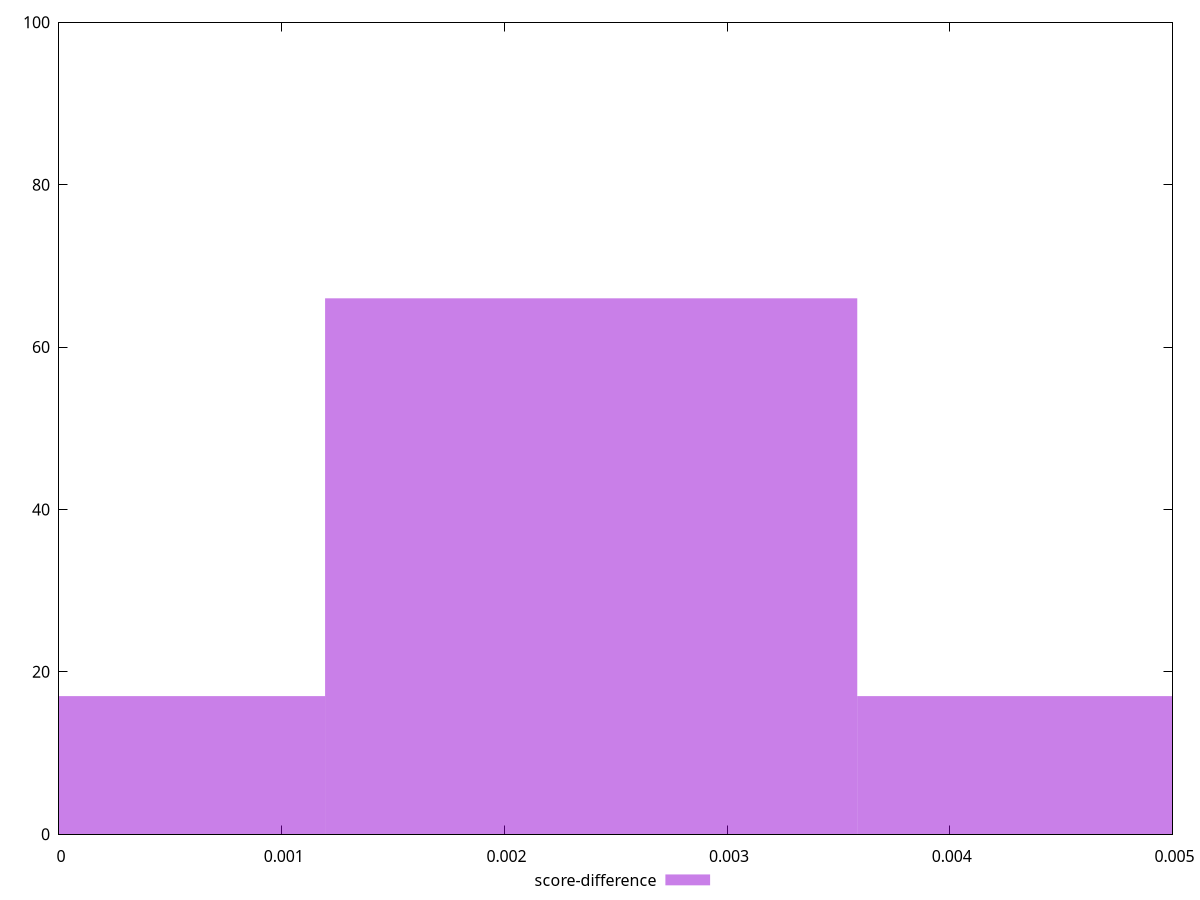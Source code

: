 reset

$scoreDifference <<EOF
0.0023896316658376616 66
0 17
0.004779263331675323 17
EOF

set key outside below
set boxwidth 0.0023896316658376616
set xrange [0:0.0050000000000000044]
set yrange [0:100]
set trange [0:100]
set style fill transparent solid 0.5 noborder
set terminal svg size 640, 490 enhanced background rgb 'white'
set output "reprap/render-blocking-resources/samples/pages+cached+noexternal+noimg/score-difference/histogram.svg"

plot $scoreDifference title "score-difference" with boxes

reset
